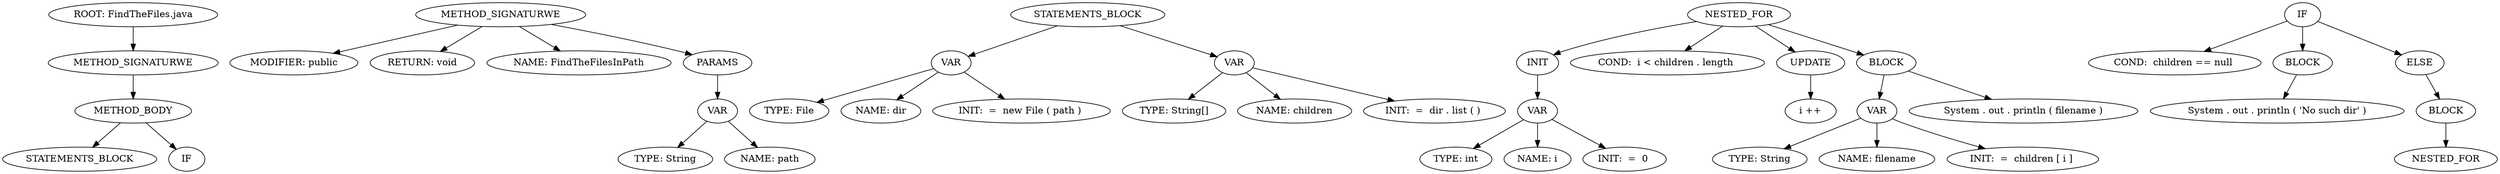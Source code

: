 digraph FindTheFiles_AST {
  // graph-vertices
  n1  [label="ROOT: FindTheFiles.java"];
  n2  [label="METHOD_SIGNATURWE"];
  n3  [label="METHOD_BODY"];
  n4  [label="STATEMENTS_BLOCK"];
  n5  [label="IF"];
  n6  [label="METHOD_SIGNATURWE"];
  n7  [label="MODIFIER: public"];
  n8  [label="RETURN: void"];
  n9  [label="NAME: FindTheFilesInPath"];
  n10  [label="PARAMS"];
  n11  [label="VAR"];
  n12  [label="TYPE: String"];
  n13  [label="NAME: path"];
  n14  [label="VAR"];
  n15  [label="STATEMENTS_BLOCK"];
  n16  [label="TYPE: File"];
  n17  [label="NAME: dir"];
  n18  [label="INIT:  =  new File ( path ) "];
  n19  [label="VAR"];
  n20  [label="TYPE: String[]"];
  n21  [label="NAME: children"];
  n22  [label="INIT:  =  dir . list ( ) "];
  n23  [label="NESTED_FOR"];
  n24  [label="INIT"];
  n25  [label="VAR"];
  n26  [label="TYPE: int"];
  n27  [label="NAME: i"];
  n28  [label="INIT:  =  0 "];
  n29  [label="COND:  i < children . length "];
  n30  [label="UPDATE"];
  n31  [label=" i ++ "];
  n32  [label="BLOCK"];
  n33  [label="VAR"];
  n34  [label="TYPE: String"];
  n35  [label="NAME: filename"];
  n36  [label="INIT:  =  children [ i ] "];
  n37  [label=" System . out . println ( filename ) "];
  n38  [label="IF"];
  n39  [label="COND:  children == null "];
  n40  [label="BLOCK"];
  n41  [label=" System . out . println ( 'No such dir' ) "];
  n42  [label="ELSE"];
  n43  [label="BLOCK"];
  n44  [label="NESTED_FOR"];
  // graph-edges
  n1 -> n2;
  n2 -> n3;
  n3 -> n4;
  n3 -> n5;
  n6 -> n7;
  n6 -> n8;
  n6 -> n9;
  n6 -> n10;
  n10 -> n11;
  n11 -> n12;
  n11 -> n13;
  n15 -> n14;
  n14 -> n16;
  n14 -> n17;
  n14 -> n18;
  n15 -> n19;
  n19 -> n20;
  n19 -> n21;
  n19 -> n22;
  n23 -> n24;
  n24 -> n25;
  n25 -> n26;
  n25 -> n27;
  n25 -> n28;
  n23 -> n29;
  n23 -> n30;
  n30 -> n31;
  n23 -> n32;
  n32 -> n33;
  n33 -> n34;
  n33 -> n35;
  n33 -> n36;
  n32 -> n37;
  n38 -> n39;
  n38 -> n40;
  n40 -> n41;
  n38 -> n42;
  n42 -> n43;
  n43 -> n44;
  // end-of-graph
}
